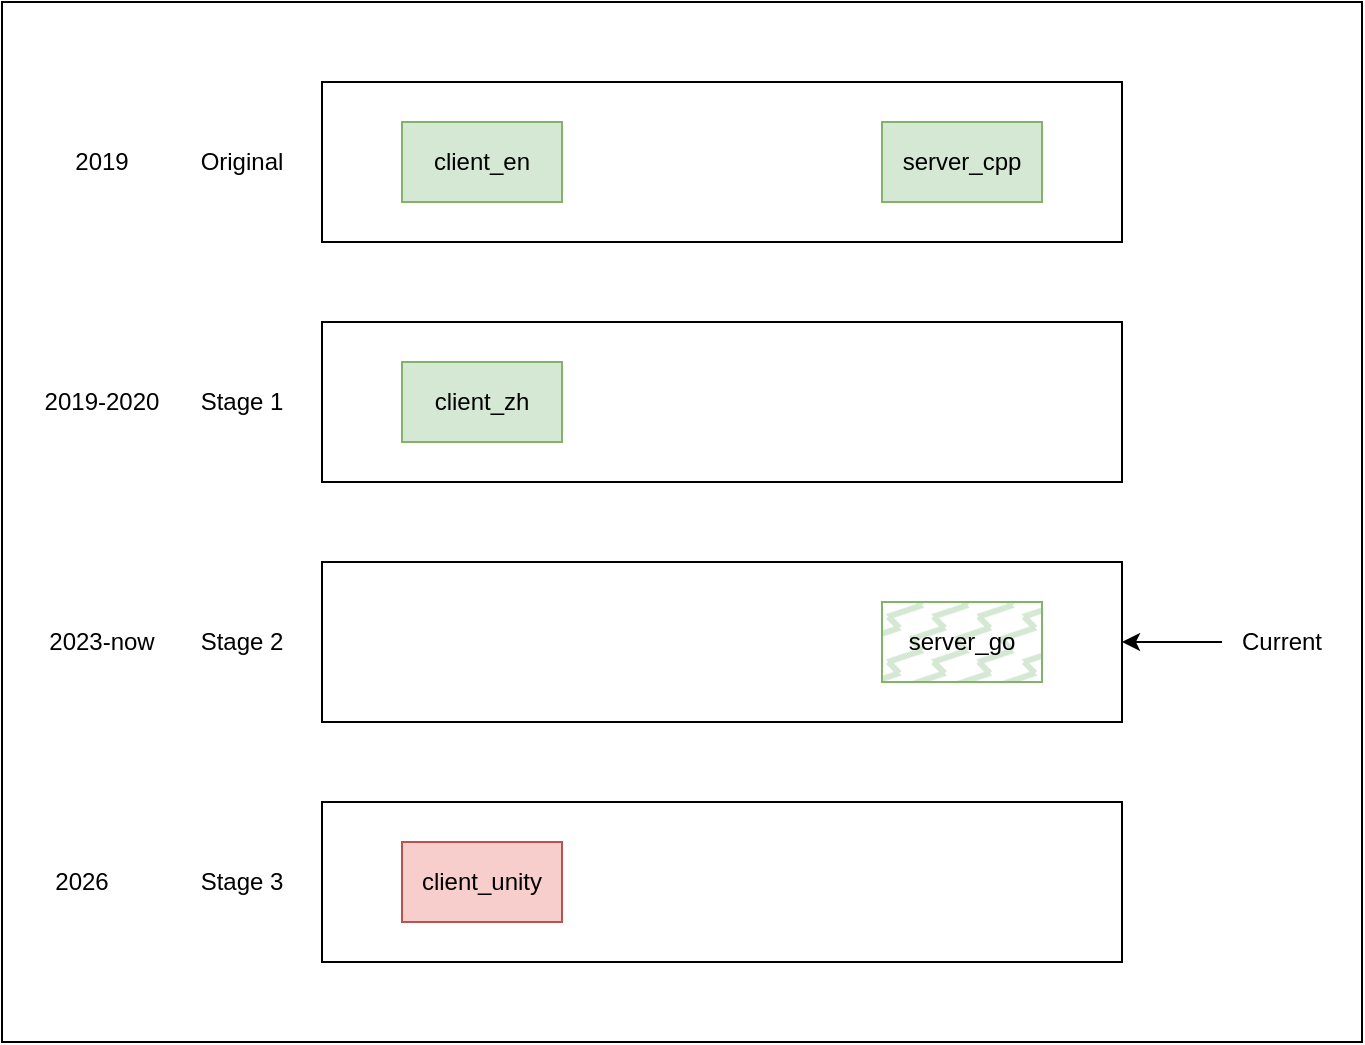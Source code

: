 <mxfile version="27.2.0">
  <diagram name="Page-1" id="pKj0PbgQpWYqqbvY3G_h">
    <mxGraphModel dx="1404" dy="652" grid="1" gridSize="10" guides="1" tooltips="1" connect="1" arrows="1" fold="1" page="1" pageScale="1" pageWidth="1169" pageHeight="827" math="0" shadow="0">
      <root>
        <mxCell id="0" />
        <mxCell id="1" parent="0" />
        <mxCell id="4s5JDm3l8cxzBsFUcIRX-21" value="" style="rounded=0;whiteSpace=wrap;html=1;" vertex="1" parent="1">
          <mxGeometry x="200" y="120" width="680" height="520" as="geometry" />
        </mxCell>
        <mxCell id="4s5JDm3l8cxzBsFUcIRX-6" value="" style="rounded=0;whiteSpace=wrap;html=1;" vertex="1" parent="1">
          <mxGeometry x="360" y="400" width="400" height="80" as="geometry" />
        </mxCell>
        <mxCell id="4s5JDm3l8cxzBsFUcIRX-8" value="" style="rounded=0;whiteSpace=wrap;html=1;" vertex="1" parent="1">
          <mxGeometry x="360" y="520" width="400" height="80" as="geometry" />
        </mxCell>
        <mxCell id="4s5JDm3l8cxzBsFUcIRX-5" value="" style="rounded=0;whiteSpace=wrap;html=1;" vertex="1" parent="1">
          <mxGeometry x="360" y="160" width="400" height="80" as="geometry" />
        </mxCell>
        <mxCell id="4s5JDm3l8cxzBsFUcIRX-4" value="" style="rounded=0;whiteSpace=wrap;html=1;" vertex="1" parent="1">
          <mxGeometry x="360" y="280" width="400" height="80" as="geometry" />
        </mxCell>
        <mxCell id="4s5JDm3l8cxzBsFUcIRX-1" value="client_en" style="rounded=0;whiteSpace=wrap;html=1;fillColor=#d5e8d4;strokeColor=#82b366;" vertex="1" parent="1">
          <mxGeometry x="400" y="180" width="80" height="40" as="geometry" />
        </mxCell>
        <mxCell id="4s5JDm3l8cxzBsFUcIRX-2" value="server_cpp" style="rounded=0;whiteSpace=wrap;html=1;fillColor=#d5e8d4;strokeColor=#82b366;" vertex="1" parent="1">
          <mxGeometry x="640" y="180" width="80" height="40" as="geometry" />
        </mxCell>
        <mxCell id="4s5JDm3l8cxzBsFUcIRX-3" value="client_zh" style="rounded=0;whiteSpace=wrap;html=1;fillColor=#d5e8d4;strokeColor=#82b366;" vertex="1" parent="1">
          <mxGeometry x="400" y="300" width="80" height="40" as="geometry" />
        </mxCell>
        <mxCell id="4s5JDm3l8cxzBsFUcIRX-7" value="server_go" style="rounded=0;whiteSpace=wrap;html=1;fillColor=#d5e8d4;strokeColor=#82b366;fillStyle=zigzag-line;" vertex="1" parent="1">
          <mxGeometry x="640" y="420" width="80" height="40" as="geometry" />
        </mxCell>
        <mxCell id="4s5JDm3l8cxzBsFUcIRX-9" value="client_unity" style="rounded=0;whiteSpace=wrap;html=1;fillColor=#f8cecc;strokeColor=#b85450;" vertex="1" parent="1">
          <mxGeometry x="400" y="540" width="80" height="40" as="geometry" />
        </mxCell>
        <mxCell id="4s5JDm3l8cxzBsFUcIRX-10" value="Original" style="text;html=1;align=center;verticalAlign=middle;whiteSpace=wrap;rounded=0;" vertex="1" parent="1">
          <mxGeometry x="290" y="185" width="60" height="30" as="geometry" />
        </mxCell>
        <mxCell id="4s5JDm3l8cxzBsFUcIRX-11" value="Stage 1" style="text;html=1;align=center;verticalAlign=middle;whiteSpace=wrap;rounded=0;" vertex="1" parent="1">
          <mxGeometry x="290" y="305" width="60" height="30" as="geometry" />
        </mxCell>
        <mxCell id="4s5JDm3l8cxzBsFUcIRX-12" value="Stage 2" style="text;html=1;align=center;verticalAlign=middle;whiteSpace=wrap;rounded=0;" vertex="1" parent="1">
          <mxGeometry x="290" y="425" width="60" height="30" as="geometry" />
        </mxCell>
        <mxCell id="4s5JDm3l8cxzBsFUcIRX-14" value="Stage 3" style="text;html=1;align=center;verticalAlign=middle;whiteSpace=wrap;rounded=0;" vertex="1" parent="1">
          <mxGeometry x="290" y="545" width="60" height="30" as="geometry" />
        </mxCell>
        <mxCell id="4s5JDm3l8cxzBsFUcIRX-15" value="2019" style="text;html=1;align=center;verticalAlign=middle;whiteSpace=wrap;rounded=0;" vertex="1" parent="1">
          <mxGeometry x="220" y="185" width="60" height="30" as="geometry" />
        </mxCell>
        <mxCell id="4s5JDm3l8cxzBsFUcIRX-16" value="2019-2020" style="text;html=1;align=center;verticalAlign=middle;whiteSpace=wrap;rounded=0;" vertex="1" parent="1">
          <mxGeometry x="220" y="305" width="60" height="30" as="geometry" />
        </mxCell>
        <mxCell id="4s5JDm3l8cxzBsFUcIRX-17" value="2023-now" style="text;html=1;align=center;verticalAlign=middle;whiteSpace=wrap;rounded=0;" vertex="1" parent="1">
          <mxGeometry x="220" y="425" width="60" height="30" as="geometry" />
        </mxCell>
        <mxCell id="4s5JDm3l8cxzBsFUcIRX-18" value="" style="endArrow=classic;html=1;rounded=0;exitX=0;exitY=0.5;exitDx=0;exitDy=0;" edge="1" parent="1" source="4s5JDm3l8cxzBsFUcIRX-19">
          <mxGeometry width="50" height="50" relative="1" as="geometry">
            <mxPoint x="570" y="440" as="sourcePoint" />
            <mxPoint x="760" y="440" as="targetPoint" />
          </mxGeometry>
        </mxCell>
        <mxCell id="4s5JDm3l8cxzBsFUcIRX-19" value="Current" style="text;html=1;align=center;verticalAlign=middle;whiteSpace=wrap;rounded=0;" vertex="1" parent="1">
          <mxGeometry x="810" y="425" width="60" height="30" as="geometry" />
        </mxCell>
        <mxCell id="4s5JDm3l8cxzBsFUcIRX-20" value="2026" style="text;html=1;align=center;verticalAlign=middle;whiteSpace=wrap;rounded=0;" vertex="1" parent="1">
          <mxGeometry x="210" y="545" width="60" height="30" as="geometry" />
        </mxCell>
      </root>
    </mxGraphModel>
  </diagram>
</mxfile>
